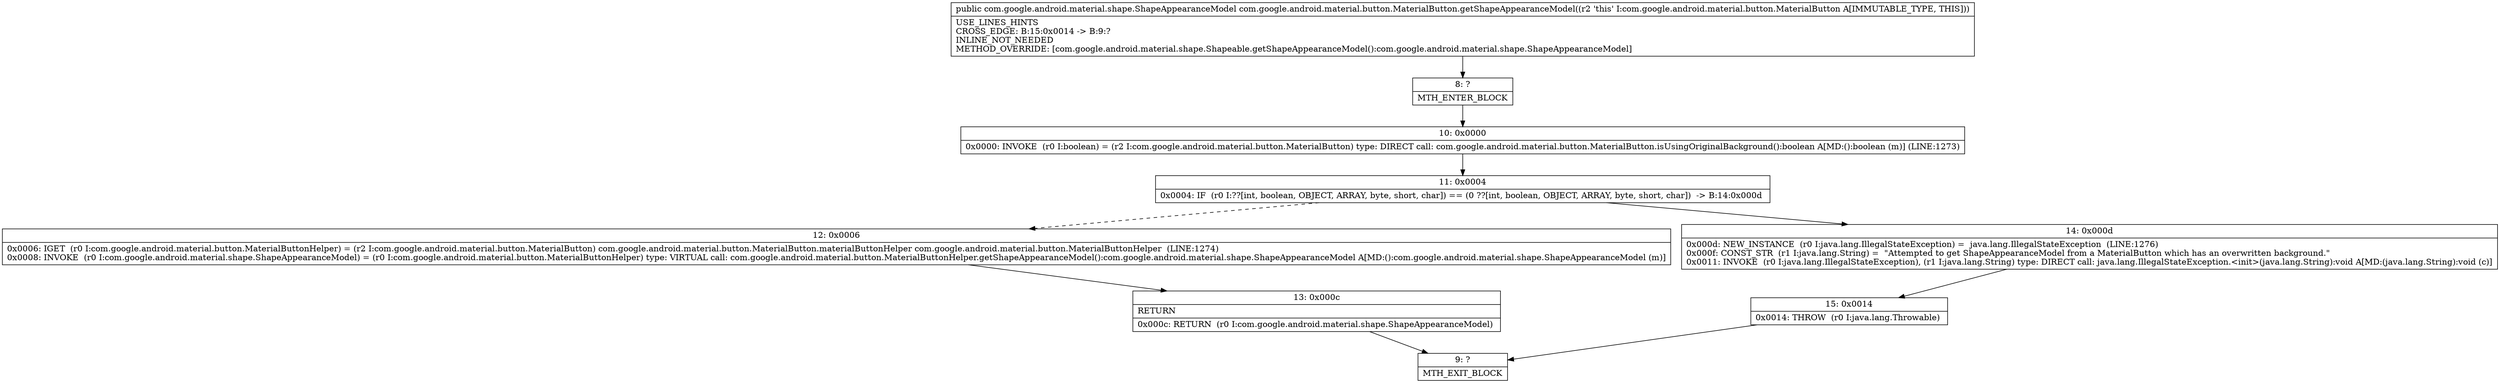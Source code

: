 digraph "CFG forcom.google.android.material.button.MaterialButton.getShapeAppearanceModel()Lcom\/google\/android\/material\/shape\/ShapeAppearanceModel;" {
Node_8 [shape=record,label="{8\:\ ?|MTH_ENTER_BLOCK\l}"];
Node_10 [shape=record,label="{10\:\ 0x0000|0x0000: INVOKE  (r0 I:boolean) = (r2 I:com.google.android.material.button.MaterialButton) type: DIRECT call: com.google.android.material.button.MaterialButton.isUsingOriginalBackground():boolean A[MD:():boolean (m)] (LINE:1273)\l}"];
Node_11 [shape=record,label="{11\:\ 0x0004|0x0004: IF  (r0 I:??[int, boolean, OBJECT, ARRAY, byte, short, char]) == (0 ??[int, boolean, OBJECT, ARRAY, byte, short, char])  \-\> B:14:0x000d \l}"];
Node_12 [shape=record,label="{12\:\ 0x0006|0x0006: IGET  (r0 I:com.google.android.material.button.MaterialButtonHelper) = (r2 I:com.google.android.material.button.MaterialButton) com.google.android.material.button.MaterialButton.materialButtonHelper com.google.android.material.button.MaterialButtonHelper  (LINE:1274)\l0x0008: INVOKE  (r0 I:com.google.android.material.shape.ShapeAppearanceModel) = (r0 I:com.google.android.material.button.MaterialButtonHelper) type: VIRTUAL call: com.google.android.material.button.MaterialButtonHelper.getShapeAppearanceModel():com.google.android.material.shape.ShapeAppearanceModel A[MD:():com.google.android.material.shape.ShapeAppearanceModel (m)]\l}"];
Node_13 [shape=record,label="{13\:\ 0x000c|RETURN\l|0x000c: RETURN  (r0 I:com.google.android.material.shape.ShapeAppearanceModel) \l}"];
Node_9 [shape=record,label="{9\:\ ?|MTH_EXIT_BLOCK\l}"];
Node_14 [shape=record,label="{14\:\ 0x000d|0x000d: NEW_INSTANCE  (r0 I:java.lang.IllegalStateException) =  java.lang.IllegalStateException  (LINE:1276)\l0x000f: CONST_STR  (r1 I:java.lang.String) =  \"Attempted to get ShapeAppearanceModel from a MaterialButton which has an overwritten background.\" \l0x0011: INVOKE  (r0 I:java.lang.IllegalStateException), (r1 I:java.lang.String) type: DIRECT call: java.lang.IllegalStateException.\<init\>(java.lang.String):void A[MD:(java.lang.String):void (c)]\l}"];
Node_15 [shape=record,label="{15\:\ 0x0014|0x0014: THROW  (r0 I:java.lang.Throwable) \l}"];
MethodNode[shape=record,label="{public com.google.android.material.shape.ShapeAppearanceModel com.google.android.material.button.MaterialButton.getShapeAppearanceModel((r2 'this' I:com.google.android.material.button.MaterialButton A[IMMUTABLE_TYPE, THIS]))  | USE_LINES_HINTS\lCROSS_EDGE: B:15:0x0014 \-\> B:9:?\lINLINE_NOT_NEEDED\lMETHOD_OVERRIDE: [com.google.android.material.shape.Shapeable.getShapeAppearanceModel():com.google.android.material.shape.ShapeAppearanceModel]\l}"];
MethodNode -> Node_8;Node_8 -> Node_10;
Node_10 -> Node_11;
Node_11 -> Node_12[style=dashed];
Node_11 -> Node_14;
Node_12 -> Node_13;
Node_13 -> Node_9;
Node_14 -> Node_15;
Node_15 -> Node_9;
}

